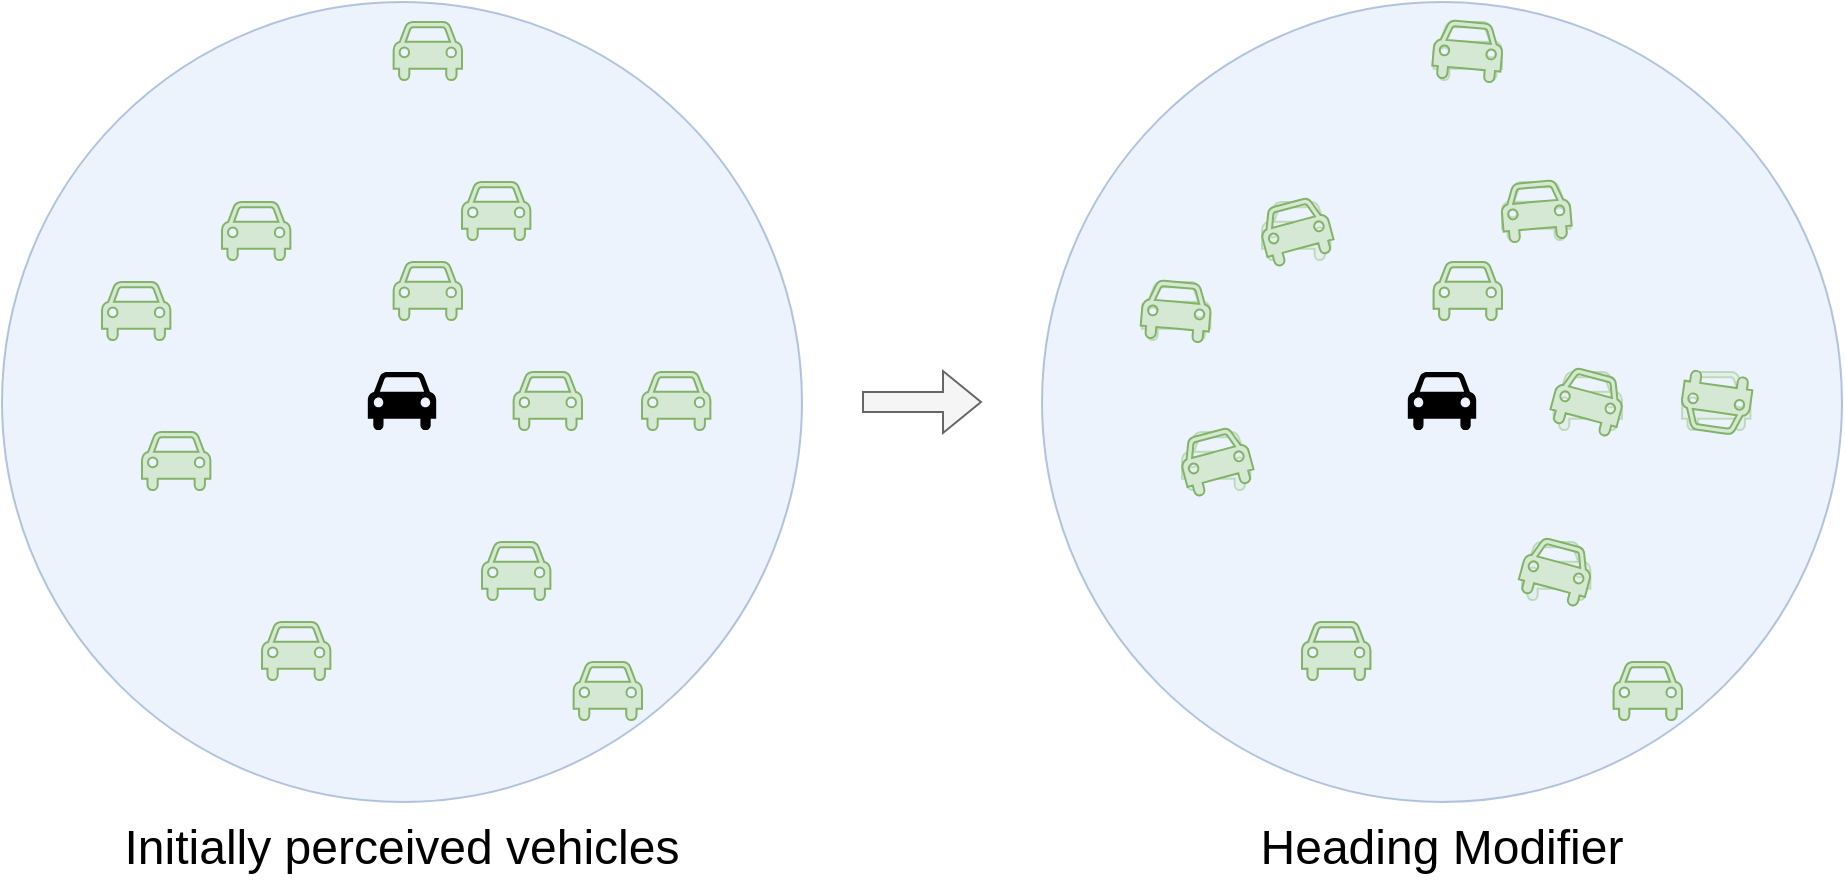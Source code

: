 <mxfile version="21.7.5" type="device">
  <diagram id="Sb8rje5TeF0Kjb5kD3xn" name="Page-1">
    <mxGraphModel dx="2037" dy="766" grid="1" gridSize="10" guides="1" tooltips="1" connect="1" arrows="1" fold="1" page="1" pageScale="1" pageWidth="1000" pageHeight="480" math="0" shadow="0">
      <root>
        <mxCell id="0" />
        <mxCell id="1" parent="0" />
        <mxCell id="gOSS8emD0hogOPw5Sccv-41" value="" style="ellipse;whiteSpace=wrap;html=1;aspect=fixed;fillColor=#dae8fc;strokeColor=#6c8ebf;opacity=50;" vertex="1" parent="1">
          <mxGeometry x="30" y="10" width="400" height="400" as="geometry" />
        </mxCell>
        <mxCell id="gOSS8emD0hogOPw5Sccv-42" value="" style="shape=mxgraph.signs.transportation.car_4;html=1;pointerEvents=1;fillColor=#000000;strokeColor=none;verticalLabelPosition=bottom;verticalAlign=top;align=center;" vertex="1" parent="1">
          <mxGeometry x="212.9" y="195" width="34.19" height="30" as="geometry" />
        </mxCell>
        <mxCell id="gOSS8emD0hogOPw5Sccv-43" value="" style="shape=mxgraph.signs.transportation.car_4;html=1;pointerEvents=1;fillColor=#d5e8d4;strokeColor=#82b366;verticalLabelPosition=bottom;verticalAlign=top;align=center;" vertex="1" parent="1">
          <mxGeometry x="140" y="110" width="34.19" height="30" as="geometry" />
        </mxCell>
        <mxCell id="gOSS8emD0hogOPw5Sccv-44" value="" style="shape=mxgraph.signs.transportation.car_4;html=1;pointerEvents=1;fillColor=#d5e8d4;strokeColor=#82b366;verticalLabelPosition=bottom;verticalAlign=top;align=center;" vertex="1" parent="1">
          <mxGeometry x="350" y="195" width="34.19" height="30" as="geometry" />
        </mxCell>
        <mxCell id="gOSS8emD0hogOPw5Sccv-45" value="" style="shape=mxgraph.signs.transportation.car_4;html=1;pointerEvents=1;fillColor=#d5e8d4;strokeColor=#82b366;verticalLabelPosition=bottom;verticalAlign=top;align=center;" vertex="1" parent="1">
          <mxGeometry x="100" y="225" width="34.19" height="30" as="geometry" />
        </mxCell>
        <mxCell id="gOSS8emD0hogOPw5Sccv-46" value="" style="shape=mxgraph.signs.transportation.car_4;html=1;pointerEvents=1;fillColor=#d5e8d4;strokeColor=#82b366;verticalLabelPosition=bottom;verticalAlign=top;align=center;" vertex="1" parent="1">
          <mxGeometry x="270" y="280" width="34.19" height="30" as="geometry" />
        </mxCell>
        <mxCell id="gOSS8emD0hogOPw5Sccv-47" value="" style="shape=mxgraph.signs.transportation.car_4;html=1;pointerEvents=1;fillColor=#d5e8d4;strokeColor=#82b366;verticalLabelPosition=bottom;verticalAlign=top;align=center;" vertex="1" parent="1">
          <mxGeometry x="285.81" y="195" width="34.19" height="30" as="geometry" />
        </mxCell>
        <mxCell id="gOSS8emD0hogOPw5Sccv-48" value="" style="shape=mxgraph.signs.transportation.car_4;html=1;pointerEvents=1;fillColor=#d5e8d4;strokeColor=#82b366;verticalLabelPosition=bottom;verticalAlign=top;align=center;" vertex="1" parent="1">
          <mxGeometry x="260" y="100" width="34.19" height="30" as="geometry" />
        </mxCell>
        <mxCell id="gOSS8emD0hogOPw5Sccv-49" value="" style="shape=mxgraph.signs.transportation.car_4;html=1;pointerEvents=1;fillColor=#d5e8d4;strokeColor=#82b366;verticalLabelPosition=bottom;verticalAlign=top;align=center;" vertex="1" parent="1">
          <mxGeometry x="160" y="320" width="34.19" height="30" as="geometry" />
        </mxCell>
        <mxCell id="gOSS8emD0hogOPw5Sccv-50" value="" style="shape=mxgraph.signs.transportation.car_4;html=1;pointerEvents=1;fillColor=#d5e8d4;strokeColor=#82b366;verticalLabelPosition=bottom;verticalAlign=top;align=center;" vertex="1" parent="1">
          <mxGeometry x="315.81" y="340" width="34.19" height="30" as="geometry" />
        </mxCell>
        <mxCell id="gOSS8emD0hogOPw5Sccv-51" value="" style="shape=mxgraph.signs.transportation.car_4;html=1;pointerEvents=1;fillColor=#d5e8d4;strokeColor=#82b366;verticalLabelPosition=bottom;verticalAlign=top;align=center;" vertex="1" parent="1">
          <mxGeometry x="225.81" y="20" width="34.19" height="30" as="geometry" />
        </mxCell>
        <mxCell id="gOSS8emD0hogOPw5Sccv-52" value="" style="shape=mxgraph.signs.transportation.car_4;html=1;pointerEvents=1;fillColor=#d5e8d4;strokeColor=#82b366;verticalLabelPosition=bottom;verticalAlign=top;align=center;" vertex="1" parent="1">
          <mxGeometry x="225.81" y="140" width="34.19" height="30" as="geometry" />
        </mxCell>
        <mxCell id="gOSS8emD0hogOPw5Sccv-53" value="" style="shape=mxgraph.signs.transportation.car_4;html=1;pointerEvents=1;fillColor=#d5e8d4;strokeColor=#82b366;verticalLabelPosition=bottom;verticalAlign=top;align=center;" vertex="1" parent="1">
          <mxGeometry x="80" y="150" width="34.19" height="30" as="geometry" />
        </mxCell>
        <mxCell id="gOSS8emD0hogOPw5Sccv-54" value="" style="ellipse;whiteSpace=wrap;html=1;aspect=fixed;fillColor=#dae8fc;strokeColor=#6c8ebf;opacity=50;" vertex="1" parent="1">
          <mxGeometry x="550" y="10" width="400" height="400" as="geometry" />
        </mxCell>
        <mxCell id="gOSS8emD0hogOPw5Sccv-55" value="" style="shape=mxgraph.signs.transportation.car_4;html=1;pointerEvents=1;fillColor=#000000;strokeColor=none;verticalLabelPosition=bottom;verticalAlign=top;align=center;" vertex="1" parent="1">
          <mxGeometry x="732.9" y="195" width="34.19" height="30" as="geometry" />
        </mxCell>
        <mxCell id="gOSS8emD0hogOPw5Sccv-56" value="" style="shape=mxgraph.signs.transportation.car_4;html=1;pointerEvents=1;fillColor=#d5e8d4;strokeColor=#82b366;verticalLabelPosition=bottom;verticalAlign=top;align=center;opacity=40;" vertex="1" parent="1">
          <mxGeometry x="660" y="110" width="34.19" height="30" as="geometry" />
        </mxCell>
        <mxCell id="gOSS8emD0hogOPw5Sccv-57" value="" style="shape=mxgraph.signs.transportation.car_4;html=1;pointerEvents=1;fillColor=#d5e8d4;strokeColor=#82b366;verticalLabelPosition=bottom;verticalAlign=top;align=center;opacity=40;" vertex="1" parent="1">
          <mxGeometry x="870" y="195" width="34.19" height="30" as="geometry" />
        </mxCell>
        <mxCell id="gOSS8emD0hogOPw5Sccv-58" value="" style="shape=mxgraph.signs.transportation.car_4;html=1;pointerEvents=1;fillColor=#d5e8d4;strokeColor=#82b366;verticalLabelPosition=bottom;verticalAlign=top;align=center;opacity=40;" vertex="1" parent="1">
          <mxGeometry x="620" y="225" width="34.19" height="30" as="geometry" />
        </mxCell>
        <mxCell id="gOSS8emD0hogOPw5Sccv-59" value="" style="shape=mxgraph.signs.transportation.car_4;html=1;pointerEvents=1;fillColor=#d5e8d4;strokeColor=#82b366;verticalLabelPosition=bottom;verticalAlign=top;align=center;opacity=40;" vertex="1" parent="1">
          <mxGeometry x="790" y="280" width="34.19" height="30" as="geometry" />
        </mxCell>
        <mxCell id="gOSS8emD0hogOPw5Sccv-60" value="" style="shape=mxgraph.signs.transportation.car_4;html=1;pointerEvents=1;fillColor=#d5e8d4;strokeColor=#82b366;verticalLabelPosition=bottom;verticalAlign=top;align=center;opacity=40;" vertex="1" parent="1">
          <mxGeometry x="805.81" y="195" width="34.19" height="30" as="geometry" />
        </mxCell>
        <mxCell id="gOSS8emD0hogOPw5Sccv-61" value="" style="shape=mxgraph.signs.transportation.car_4;html=1;pointerEvents=1;fillColor=#d5e8d4;strokeColor=#82b366;verticalLabelPosition=bottom;verticalAlign=top;align=center;opacity=40;" vertex="1" parent="1">
          <mxGeometry x="780" y="100" width="34.19" height="30" as="geometry" />
        </mxCell>
        <mxCell id="gOSS8emD0hogOPw5Sccv-62" value="" style="shape=mxgraph.signs.transportation.car_4;html=1;pointerEvents=1;fillColor=#d5e8d4;strokeColor=#82b366;verticalLabelPosition=bottom;verticalAlign=top;align=center;opacity=40;" vertex="1" parent="1">
          <mxGeometry x="680" y="320" width="34.19" height="30" as="geometry" />
        </mxCell>
        <mxCell id="gOSS8emD0hogOPw5Sccv-63" value="" style="shape=mxgraph.signs.transportation.car_4;html=1;pointerEvents=1;fillColor=#d5e8d4;strokeColor=#82b366;verticalLabelPosition=bottom;verticalAlign=top;align=center;opacity=40;" vertex="1" parent="1">
          <mxGeometry x="835.81" y="340" width="34.19" height="30" as="geometry" />
        </mxCell>
        <mxCell id="gOSS8emD0hogOPw5Sccv-64" value="" style="shape=mxgraph.signs.transportation.car_4;html=1;pointerEvents=1;fillColor=#d5e8d4;strokeColor=#82b366;verticalLabelPosition=bottom;verticalAlign=top;align=center;opacity=40;" vertex="1" parent="1">
          <mxGeometry x="745.81" y="20" width="34.19" height="30" as="geometry" />
        </mxCell>
        <mxCell id="gOSS8emD0hogOPw5Sccv-65" value="" style="shape=mxgraph.signs.transportation.car_4;html=1;pointerEvents=1;fillColor=#d5e8d4;strokeColor=#82b366;verticalLabelPosition=bottom;verticalAlign=top;align=center;opacity=40;" vertex="1" parent="1">
          <mxGeometry x="745.81" y="140" width="34.19" height="30" as="geometry" />
        </mxCell>
        <mxCell id="gOSS8emD0hogOPw5Sccv-66" value="" style="shape=mxgraph.signs.transportation.car_4;html=1;pointerEvents=1;fillColor=#d5e8d4;strokeColor=#82b366;verticalLabelPosition=bottom;verticalAlign=top;align=center;opacity=40;" vertex="1" parent="1">
          <mxGeometry x="600" y="150" width="34.19" height="30" as="geometry" />
        </mxCell>
        <mxCell id="gOSS8emD0hogOPw5Sccv-67" value="" style="shape=mxgraph.signs.transportation.car_4;html=1;pointerEvents=1;fillColor=#d5e8d4;strokeColor=#82b366;verticalLabelPosition=bottom;verticalAlign=top;align=center;rotation=15;" vertex="1" parent="1">
          <mxGeometry x="790" y="280" width="34.19" height="30" as="geometry" />
        </mxCell>
        <mxCell id="gOSS8emD0hogOPw5Sccv-68" value="" style="shape=mxgraph.signs.transportation.car_4;html=1;pointerEvents=1;fillColor=#d5e8d4;strokeColor=#82b366;verticalLabelPosition=bottom;verticalAlign=top;align=center;" vertex="1" parent="1">
          <mxGeometry x="835.81" y="340" width="34.19" height="30" as="geometry" />
        </mxCell>
        <mxCell id="gOSS8emD0hogOPw5Sccv-69" value="" style="shape=mxgraph.signs.transportation.car_4;html=1;pointerEvents=1;fillColor=#d5e8d4;strokeColor=#82b366;verticalLabelPosition=bottom;verticalAlign=top;align=center;rotation=-172;" vertex="1" parent="1">
          <mxGeometry x="870" y="195" width="34.19" height="30" as="geometry" />
        </mxCell>
        <mxCell id="gOSS8emD0hogOPw5Sccv-70" value="" style="shape=mxgraph.signs.transportation.car_4;html=1;pointerEvents=1;fillColor=#d5e8d4;strokeColor=#82b366;verticalLabelPosition=bottom;verticalAlign=top;align=center;rotation=15;" vertex="1" parent="1">
          <mxGeometry x="805.81" y="195" width="34.19" height="30" as="geometry" />
        </mxCell>
        <mxCell id="gOSS8emD0hogOPw5Sccv-71" value="" style="shape=mxgraph.signs.transportation.car_4;html=1;pointerEvents=1;fillColor=#d5e8d4;strokeColor=#82b366;verticalLabelPosition=bottom;verticalAlign=top;align=center;rotation=-5;" vertex="1" parent="1">
          <mxGeometry x="780" y="100" width="34.19" height="30" as="geometry" />
        </mxCell>
        <mxCell id="gOSS8emD0hogOPw5Sccv-72" value="" style="shape=mxgraph.signs.transportation.car_4;html=1;pointerEvents=1;fillColor=#d5e8d4;strokeColor=#82b366;verticalLabelPosition=bottom;verticalAlign=top;align=center;rotation=5;" vertex="1" parent="1">
          <mxGeometry x="745.81" y="20" width="34.19" height="30" as="geometry" />
        </mxCell>
        <mxCell id="gOSS8emD0hogOPw5Sccv-73" value="" style="shape=mxgraph.signs.transportation.car_4;html=1;pointerEvents=1;fillColor=#d5e8d4;strokeColor=#82b366;verticalLabelPosition=bottom;verticalAlign=top;align=center;" vertex="1" parent="1">
          <mxGeometry x="745.81" y="140" width="34.19" height="30" as="geometry" />
        </mxCell>
        <mxCell id="gOSS8emD0hogOPw5Sccv-74" value="" style="shape=mxgraph.signs.transportation.car_4;html=1;pointerEvents=1;fillColor=#d5e8d4;strokeColor=#82b366;verticalLabelPosition=bottom;verticalAlign=top;align=center;rotation=-15;" vertex="1" parent="1">
          <mxGeometry x="660" y="110" width="34.19" height="30" as="geometry" />
        </mxCell>
        <mxCell id="gOSS8emD0hogOPw5Sccv-75" value="" style="shape=mxgraph.signs.transportation.car_4;html=1;pointerEvents=1;fillColor=#d5e8d4;strokeColor=#82b366;verticalLabelPosition=bottom;verticalAlign=top;align=center;rotation=5;" vertex="1" parent="1">
          <mxGeometry x="600" y="150" width="34.19" height="30" as="geometry" />
        </mxCell>
        <mxCell id="gOSS8emD0hogOPw5Sccv-76" value="" style="shape=mxgraph.signs.transportation.car_4;html=1;pointerEvents=1;fillColor=#d5e8d4;strokeColor=#82b366;verticalLabelPosition=bottom;verticalAlign=top;align=center;rotation=-15;" vertex="1" parent="1">
          <mxGeometry x="620" y="225" width="34.19" height="30" as="geometry" />
        </mxCell>
        <mxCell id="gOSS8emD0hogOPw5Sccv-77" value="" style="shape=mxgraph.signs.transportation.car_4;html=1;pointerEvents=1;fillColor=#d5e8d4;strokeColor=#82b366;verticalLabelPosition=bottom;verticalAlign=top;align=center;" vertex="1" parent="1">
          <mxGeometry x="680" y="320" width="34.19" height="30" as="geometry" />
        </mxCell>
        <mxCell id="gOSS8emD0hogOPw5Sccv-78" value="" style="shape=flexArrow;endArrow=classic;html=1;rounded=0;fontSize=16;fillColor=#f5f5f5;strokeColor=#666666;" edge="1" parent="1">
          <mxGeometry width="50" height="50" relative="1" as="geometry">
            <mxPoint x="460" y="210" as="sourcePoint" />
            <mxPoint x="520" y="210" as="targetPoint" />
          </mxGeometry>
        </mxCell>
        <mxCell id="gOSS8emD0hogOPw5Sccv-79" value="&lt;font style=&quot;font-size: 24px;&quot;&gt;Initially perceived vehicles&lt;/font&gt;" style="text;html=1;strokeColor=none;fillColor=none;align=center;verticalAlign=bottom;whiteSpace=wrap;rounded=0;fontSize=24;" vertex="1" parent="1">
          <mxGeometry x="70" y="420" width="320" height="30" as="geometry" />
        </mxCell>
        <mxCell id="gOSS8emD0hogOPw5Sccv-80" value="&lt;font style=&quot;font-size: 24px;&quot;&gt;Heading Modifier&lt;/font&gt;" style="text;html=1;strokeColor=none;fillColor=none;align=center;verticalAlign=bottom;whiteSpace=wrap;rounded=0;fontSize=24;" vertex="1" parent="1">
          <mxGeometry x="590" y="420" width="320" height="30" as="geometry" />
        </mxCell>
      </root>
    </mxGraphModel>
  </diagram>
</mxfile>
